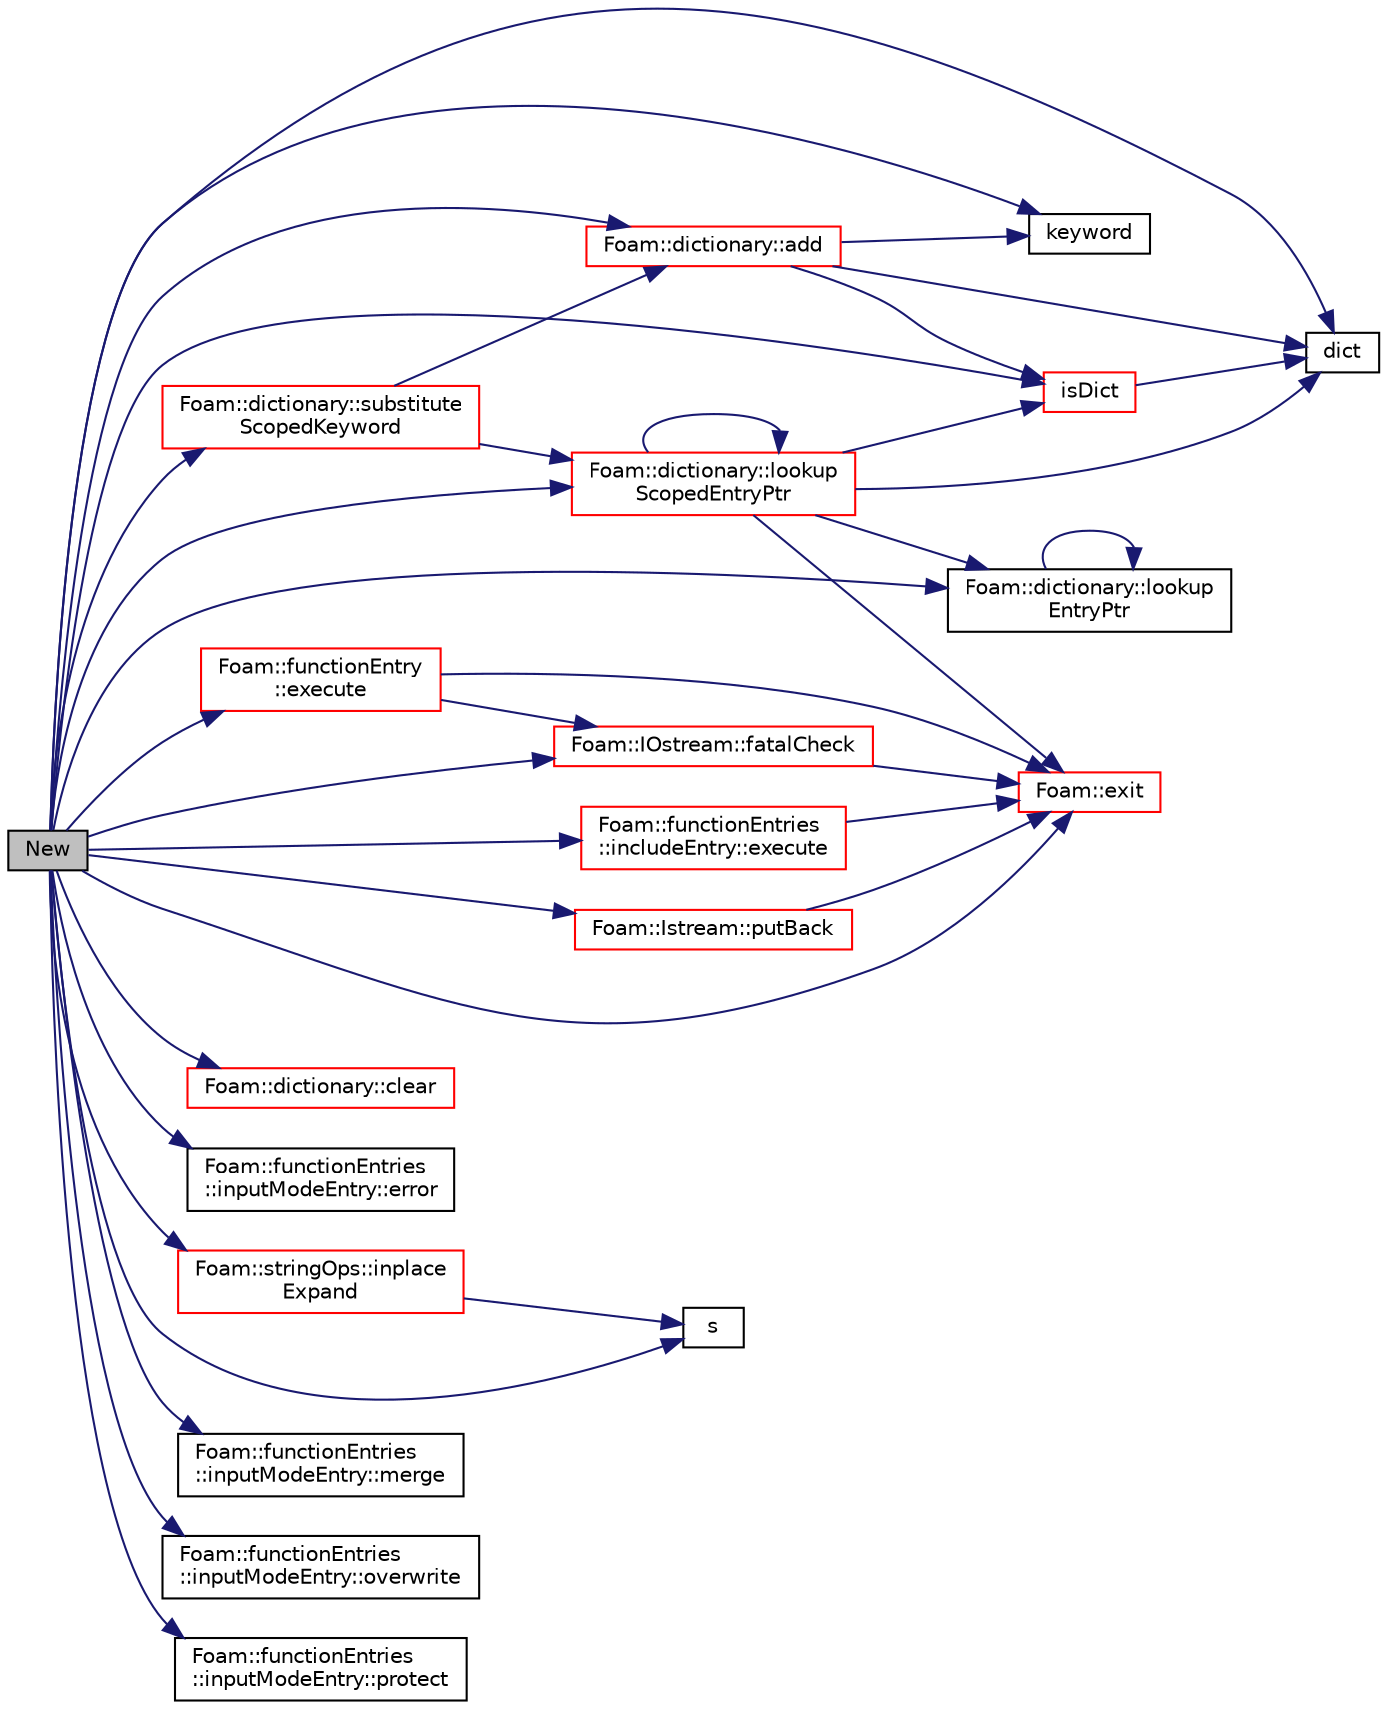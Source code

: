 digraph "New"
{
  bgcolor="transparent";
  edge [fontname="Helvetica",fontsize="10",labelfontname="Helvetica",labelfontsize="10"];
  node [fontname="Helvetica",fontsize="10",shape=record];
  rankdir="LR";
  Node1 [label="New",height=0.2,width=0.4,color="black", fillcolor="grey75", style="filled", fontcolor="black"];
  Node1 -> Node2 [color="midnightblue",fontsize="10",style="solid",fontname="Helvetica"];
  Node2 [label="Foam::dictionary::add",height=0.2,width=0.4,color="red",URL="$a00532.html#ac2ddcab42322c8d8af5e5830ab4d431b",tooltip="Add a new entry. "];
  Node2 -> Node3 [color="midnightblue",fontsize="10",style="solid",fontname="Helvetica"];
  Node3 [label="dict",height=0.2,width=0.4,color="black",URL="$a00671.html#afc13fd3e1a6858d0e483f32306831d71",tooltip="Return dictionary if this entry is a dictionary. "];
  Node2 -> Node4 [color="midnightblue",fontsize="10",style="solid",fontname="Helvetica"];
  Node4 [label="isDict",height=0.2,width=0.4,color="red",URL="$a00671.html#aabe4453aa5aff1bb53c34ceda451eac7",tooltip="Return true if this entry is a dictionary. "];
  Node4 -> Node3 [color="midnightblue",fontsize="10",style="solid",fontname="Helvetica"];
  Node2 -> Node5 [color="midnightblue",fontsize="10",style="solid",fontname="Helvetica"];
  Node5 [label="keyword",height=0.2,width=0.4,color="black",URL="$a00671.html#ae793b54fbc2e5d1da0f1c23b908cb057",tooltip="Return keyword. "];
  Node1 -> Node6 [color="midnightblue",fontsize="10",style="solid",fontname="Helvetica"];
  Node6 [label="Foam::dictionary::clear",height=0.2,width=0.4,color="red",URL="$a00532.html#ac8bb3912a3ce86b15842e79d0b421204",tooltip="Clear the dictionary. "];
  Node1 -> Node3 [color="midnightblue",fontsize="10",style="solid",fontname="Helvetica"];
  Node1 -> Node7 [color="midnightblue",fontsize="10",style="solid",fontname="Helvetica"];
  Node7 [label="Foam::functionEntries\l::inputModeEntry::error",height=0.2,width=0.4,color="black",URL="$a01154.html#a91004c239942d94aa16e9d9dc0f45160",tooltip="Return true if the inputMode is error. "];
  Node1 -> Node8 [color="midnightblue",fontsize="10",style="solid",fontname="Helvetica"];
  Node8 [label="Foam::functionEntry\l::execute",height=0.2,width=0.4,color="red",URL="$a00883.html#a69734246e20b250d3c8cabe9a484fc55",tooltip="Execute the functionEntry in a sub-dict context. "];
  Node8 -> Node9 [color="midnightblue",fontsize="10",style="solid",fontname="Helvetica"];
  Node9 [label="Foam::IOstream::fatalCheck",height=0.2,width=0.4,color="red",URL="$a01209.html#a5db784ce6d8cb9b7ba80a59c7eeec604",tooltip="Check IOstream status for given operation. "];
  Node9 -> Node10 [color="midnightblue",fontsize="10",style="solid",fontname="Helvetica"];
  Node10 [label="Foam::exit",height=0.2,width=0.4,color="red",URL="$a10936.html#a06ca7250d8e89caf05243ec094843642"];
  Node8 -> Node10 [color="midnightblue",fontsize="10",style="solid",fontname="Helvetica"];
  Node1 -> Node11 [color="midnightblue",fontsize="10",style="solid",fontname="Helvetica"];
  Node11 [label="Foam::functionEntries\l::includeEntry::execute",height=0.2,width=0.4,color="red",URL="$a01063.html#a0aa3070c44783d911c1f7924042f1cea",tooltip="Execute the functionEntry in a sub-dict context. "];
  Node11 -> Node10 [color="midnightblue",fontsize="10",style="solid",fontname="Helvetica"];
  Node1 -> Node10 [color="midnightblue",fontsize="10",style="solid",fontname="Helvetica"];
  Node1 -> Node9 [color="midnightblue",fontsize="10",style="solid",fontname="Helvetica"];
  Node1 -> Node12 [color="midnightblue",fontsize="10",style="solid",fontname="Helvetica"];
  Node12 [label="Foam::stringOps::inplace\lExpand",height=0.2,width=0.4,color="red",URL="$a11027.html#a7020c3fef9cbe17ac1fcdaaa81fe1076",tooltip="Inplace expand occurences of variables according to the mapping. "];
  Node12 -> Node13 [color="midnightblue",fontsize="10",style="solid",fontname="Helvetica"];
  Node13 [label="s",height=0.2,width=0.4,color="black",URL="$a04423.html#a6d6b99210a64ad23792eb7a3b0411c42"];
  Node1 -> Node4 [color="midnightblue",fontsize="10",style="solid",fontname="Helvetica"];
  Node1 -> Node5 [color="midnightblue",fontsize="10",style="solid",fontname="Helvetica"];
  Node1 -> Node14 [color="midnightblue",fontsize="10",style="solid",fontname="Helvetica"];
  Node14 [label="Foam::dictionary::lookup\lEntryPtr",height=0.2,width=0.4,color="black",URL="$a00532.html#af48f6ad1b2ee35b38a6f7994d806d195",tooltip="Find and return an entry data stream pointer if present. "];
  Node14 -> Node14 [color="midnightblue",fontsize="10",style="solid",fontname="Helvetica"];
  Node1 -> Node15 [color="midnightblue",fontsize="10",style="solid",fontname="Helvetica"];
  Node15 [label="Foam::dictionary::lookup\lScopedEntryPtr",height=0.2,width=0.4,color="red",URL="$a00532.html#a4bde2c3cb3a463f9e21f002fd07f2c8c",tooltip="Find and return an entry data stream pointer if present. "];
  Node15 -> Node3 [color="midnightblue",fontsize="10",style="solid",fontname="Helvetica"];
  Node15 -> Node10 [color="midnightblue",fontsize="10",style="solid",fontname="Helvetica"];
  Node15 -> Node4 [color="midnightblue",fontsize="10",style="solid",fontname="Helvetica"];
  Node15 -> Node14 [color="midnightblue",fontsize="10",style="solid",fontname="Helvetica"];
  Node15 -> Node15 [color="midnightblue",fontsize="10",style="solid",fontname="Helvetica"];
  Node1 -> Node16 [color="midnightblue",fontsize="10",style="solid",fontname="Helvetica"];
  Node16 [label="Foam::functionEntries\l::inputModeEntry::merge",height=0.2,width=0.4,color="black",URL="$a01154.html#a870258efaa903381c51335ae0aed8bb4",tooltip="Return true if the inputMode is merge. "];
  Node1 -> Node17 [color="midnightblue",fontsize="10",style="solid",fontname="Helvetica"];
  Node17 [label="Foam::functionEntries\l::inputModeEntry::overwrite",height=0.2,width=0.4,color="black",URL="$a01154.html#a70c47b2c300b1bc0bff3524ca0d1bc94",tooltip="Return true if the inputMode is overwrite. "];
  Node1 -> Node18 [color="midnightblue",fontsize="10",style="solid",fontname="Helvetica"];
  Node18 [label="Foam::functionEntries\l::inputModeEntry::protect",height=0.2,width=0.4,color="black",URL="$a01154.html#a845c5648fde03e1327457644775bc2f1",tooltip="Return true if the inputMode is protect. "];
  Node1 -> Node19 [color="midnightblue",fontsize="10",style="solid",fontname="Helvetica"];
  Node19 [label="Foam::Istream::putBack",height=0.2,width=0.4,color="red",URL="$a01223.html#af22e503b062298eef54e360dfc06d0b4",tooltip="Put back token. "];
  Node19 -> Node10 [color="midnightblue",fontsize="10",style="solid",fontname="Helvetica"];
  Node1 -> Node13 [color="midnightblue",fontsize="10",style="solid",fontname="Helvetica"];
  Node1 -> Node20 [color="midnightblue",fontsize="10",style="solid",fontname="Helvetica"];
  Node20 [label="Foam::dictionary::substitute\lScopedKeyword",height=0.2,width=0.4,color="red",URL="$a00532.html#a2bc995b506ef1e06d626af0fcc6a7296",tooltip="Substitute the given scoped keyword prepended by &#39;$&#39; with the. "];
  Node20 -> Node2 [color="midnightblue",fontsize="10",style="solid",fontname="Helvetica"];
  Node20 -> Node15 [color="midnightblue",fontsize="10",style="solid",fontname="Helvetica"];
}
